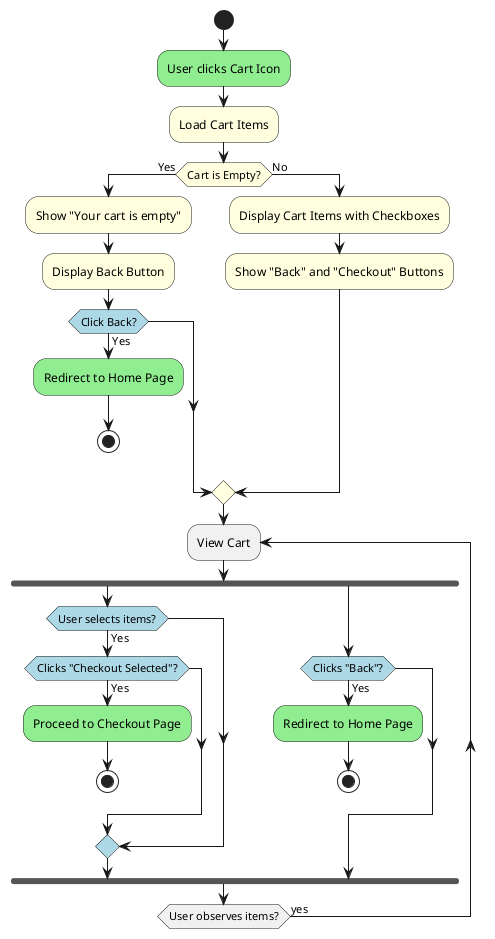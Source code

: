 @startuml CartDiagram
start
#lightgreen:User clicks Cart Icon;
#lightyellow:Load Cart Items;

#lightyellow:if (Cart is Empty?) then (Yes)
    #lightyellow:Show "Your cart is empty";
    #lightyellow:Display Back Button;
    #lightblue:if (Click Back?) then (Yes)
        #lightgreen:Redirect to Home Page;
        stop
    endif
else (No)
    #lightyellow:Display Cart Items with Checkboxes;
    #lightyellow:Show "Back" and "Checkout" Buttons;
    endif
    repeat :View Cart;
        fork
        #lightblue:if (User selects items?) then (Yes)
            #lightblue:if (Clicks "Checkout Selected"?) then (Yes)
                #lightgreen:Proceed to Checkout Page;
                stop
            endif
        endif
        fork again
        #lightblue:if (Clicks "Back"?) then (Yes)
            #lightgreen:Redirect to Home Page;
            stop
        endif
        end fork
    repeat while (User observes items?) is (yes)

@enduml